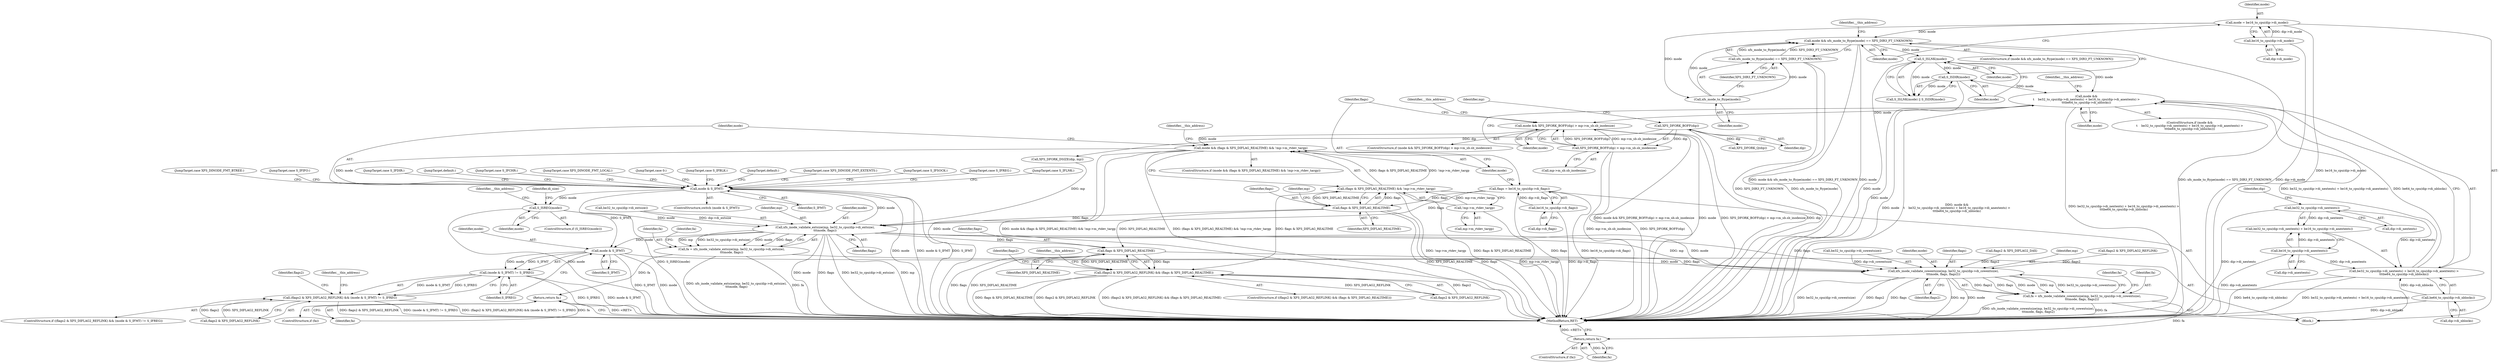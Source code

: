 digraph "1_linux_23fcb3340d033d9f081e21e6c12c2db7eaa541d3@del" {
"1000304" [label="(Call,S_ISREG(mode))"];
"1000277" [label="(Call,mode & S_IFMT)"];
"1000264" [label="(Call,mode && (flags & XFS_DIFLAG_REALTIME) && !mp->m_rtdev_targp)"];
"1000245" [label="(Call,mode && XFS_DFORK_BOFF(dip) > mp->m_sb.sb_inodesize)"];
"1000226" [label="(Call,mode &&\n\t    be32_to_cpu(dip->di_nextents) + be16_to_cpu(dip->di_anextents) >\n\t\t\tbe64_to_cpu(dip->di_nblocks))"];
"1000218" [label="(Call,S_ISDIR(mode))"];
"1000216" [label="(Call,S_ISLNK(mode))"];
"1000205" [label="(Call,mode && xfs_mode_to_ftype(mode) == XFS_DIR3_FT_UNKNOWN)"];
"1000208" [label="(Call,xfs_mode_to_ftype(mode))"];
"1000198" [label="(Call,mode = be16_to_cpu(dip->di_mode))"];
"1000200" [label="(Call,be16_to_cpu(dip->di_mode))"];
"1000207" [label="(Call,xfs_mode_to_ftype(mode) == XFS_DIR3_FT_UNKNOWN)"];
"1000228" [label="(Call,be32_to_cpu(dip->di_nextents) + be16_to_cpu(dip->di_anextents) >\n\t\t\tbe64_to_cpu(dip->di_nblocks))"];
"1000230" [label="(Call,be32_to_cpu(dip->di_nextents))"];
"1000234" [label="(Call,be16_to_cpu(dip->di_anextents))"];
"1000238" [label="(Call,be64_to_cpu(dip->di_nblocks))"];
"1000247" [label="(Call,XFS_DFORK_BOFF(dip) > mp->m_sb.sb_inodesize)"];
"1000248" [label="(Call,XFS_DFORK_BOFF(dip))"];
"1000266" [label="(Call,(flags & XFS_DIFLAG_REALTIME) && !mp->m_rtdev_targp)"];
"1000267" [label="(Call,flags & XFS_DIFLAG_REALTIME)"];
"1000257" [label="(Call,flags = be16_to_cpu(dip->di_flags))"];
"1000259" [label="(Call,be16_to_cpu(dip->di_flags))"];
"1000270" [label="(Call,!mp->m_rtdev_targp)"];
"1000377" [label="(Call,xfs_inode_validate_extsize(mp, be32_to_cpu(dip->di_extsize),\n\t\t\tmode, flags))"];
"1000375" [label="(Call,fa = xfs_inode_validate_extsize(mp, be32_to_cpu(dip->di_extsize),\n\t\t\tmode, flags))"];
"1000387" [label="(Return,return fa;)"];
"1000424" [label="(Call,mode & S_IFMT)"];
"1000423" [label="(Call,(mode & S_IFMT) != S_IFREG)"];
"1000419" [label="(Call,(flags2 & XFS_DIFLAG2_REFLINK) && (mode & S_IFMT) != S_IFREG)"];
"1000452" [label="(Call,xfs_inode_validate_cowextsize(mp, be32_to_cpu(dip->di_cowextsize),\n\t\t\tmode, flags, flags2))"];
"1000450" [label="(Call,fa = xfs_inode_validate_cowextsize(mp, be32_to_cpu(dip->di_cowextsize),\n\t\t\tmode, flags, flags2))"];
"1000463" [label="(Return,return fa;)"];
"1000435" [label="(Call,flags & XFS_DIFLAG_REALTIME)"];
"1000431" [label="(Call,(flags2 & XFS_DIFLAG2_REFLINK) && (flags & XFS_DIFLAG_REALTIME))"];
"1000454" [label="(Call,be32_to_cpu(dip->di_cowextsize))"];
"1000424" [label="(Call,mode & S_IFMT)"];
"1000215" [label="(Call,S_ISLNK(mode) || S_ISDIR(mode))"];
"1000275" [label="(Identifier,__this_address)"];
"1000201" [label="(Call,dip->di_mode)"];
"1000377" [label="(Call,xfs_inode_validate_extsize(mp, be32_to_cpu(dip->di_extsize),\n\t\t\tmode, flags))"];
"1000272" [label="(Identifier,mp)"];
"1000276" [label="(ControlStructure,switch (mode & S_IFMT))"];
"1000433" [label="(Identifier,flags2)"];
"1000307" [label="(Identifier,__this_address)"];
"1000419" [label="(Call,(flags2 & XFS_DIFLAG2_REFLINK) && (mode & S_IFMT) != S_IFREG)"];
"1000443" [label="(Identifier,flags2)"];
"1000435" [label="(Call,flags & XFS_DIFLAG_REALTIME)"];
"1000284" [label="(JumpTarget,case S_IFSOCK:)"];
"1000205" [label="(Call,mode && xfs_mode_to_ftype(mode) == XFS_DIR3_FT_UNKNOWN)"];
"1000294" [label="(JumpTarget,case S_IFREG:)"];
"1000231" [label="(Call,dip->di_nextents)"];
"1000467" [label="(MethodReturn,RET)"];
"1000418" [label="(ControlStructure,if ((flags2 & XFS_DIFLAG2_REFLINK) && (mode & S_IFMT) != S_IFREG))"];
"1000335" [label="(Call,XFS_DFORK_Q(dip))"];
"1000458" [label="(Identifier,mode)"];
"1000260" [label="(Call,dip->di_flags)"];
"1000264" [label="(Call,mode && (flags & XFS_DIFLAG_REALTIME) && !mp->m_rtdev_targp)"];
"1000295" [label="(JumpTarget,case S_IFLNK:)"];
"1000460" [label="(Identifier,flags2)"];
"1000244" [label="(ControlStructure,if (mode && XFS_DFORK_BOFF(dip) > mp->m_sb.sb_inodesize))"];
"1000267" [label="(Call,flags & XFS_DIFLAG_REALTIME)"];
"1000379" [label="(Call,be32_to_cpu(dip->di_extsize))"];
"1000279" [label="(Identifier,S_IFMT)"];
"1000429" [label="(Identifier,__this_address)"];
"1000208" [label="(Call,xfs_mode_to_ftype(mode))"];
"1000311" [label="(Call,XFS_DFORK_DSIZE(dip, mp))"];
"1000229" [label="(Call,be32_to_cpu(dip->di_nextents) + be16_to_cpu(dip->di_anextents))"];
"1000248" [label="(Call,XFS_DFORK_BOFF(dip))"];
"1000225" [label="(ControlStructure,if (mode &&\n\t    be32_to_cpu(dip->di_nextents) + be16_to_cpu(dip->di_anextents) >\n\t\t\tbe64_to_cpu(dip->di_nblocks)))"];
"1000425" [label="(Identifier,mode)"];
"1000266" [label="(Call,(flags & XFS_DIFLAG_REALTIME) && !mp->m_rtdev_targp)"];
"1000452" [label="(Call,xfs_inode_validate_cowextsize(mp, be32_to_cpu(dip->di_cowextsize),\n\t\t\tmode, flags, flags2))"];
"1000250" [label="(Call,mp->m_sb.sb_inodesize)"];
"1000218" [label="(Call,S_ISDIR(mode))"];
"1000426" [label="(Identifier,S_IFMT)"];
"1000304" [label="(Call,S_ISREG(mode))"];
"1000459" [label="(Identifier,flags)"];
"1000445" [label="(Call,flags2 & XFS_DIFLAG2_DAX)"];
"1000226" [label="(Call,mode &&\n\t    be32_to_cpu(dip->di_nextents) + be16_to_cpu(dip->di_anextents) >\n\t\t\tbe64_to_cpu(dip->di_nblocks))"];
"1000236" [label="(Identifier,dip)"];
"1000198" [label="(Call,mode = be16_to_cpu(dip->di_mode))"];
"1000453" [label="(Identifier,mp)"];
"1000462" [label="(Identifier,fa)"];
"1000269" [label="(Identifier,XFS_DIFLAG_REALTIME)"];
"1000271" [label="(Call,mp->m_rtdev_targp)"];
"1000305" [label="(Identifier,mode)"];
"1000256" [label="(Identifier,__this_address)"];
"1000247" [label="(Call,XFS_DFORK_BOFF(dip) > mp->m_sb.sb_inodesize)"];
"1000206" [label="(Identifier,mode)"];
"1000323" [label="(JumpTarget,case XFS_DINODE_FMT_BTREE:)"];
"1000281" [label="(JumpTarget,case S_IFIFO:)"];
"1000439" [label="(Identifier,__this_address)"];
"1000461" [label="(ControlStructure,if (fa))"];
"1000278" [label="(Identifier,mode)"];
"1000234" [label="(Call,be16_to_cpu(dip->di_anextents))"];
"1000238" [label="(Call,be64_to_cpu(dip->di_nblocks))"];
"1000207" [label="(Call,xfs_mode_to_ftype(mode) == XFS_DIR3_FT_UNKNOWN)"];
"1000259" [label="(Call,be16_to_cpu(dip->di_flags))"];
"1000204" [label="(ControlStructure,if (mode && xfs_mode_to_ftype(mode) == XFS_DIR3_FT_UNKNOWN))"];
"1000296" [label="(JumpTarget,case S_IFDIR:)"];
"1000427" [label="(Identifier,S_IFREG)"];
"1000423" [label="(Call,(mode & S_IFMT) != S_IFREG)"];
"1000450" [label="(Call,fa = xfs_inode_validate_cowextsize(mp, be32_to_cpu(dip->di_cowextsize),\n\t\t\tmode, flags, flags2))"];
"1000277" [label="(Call,mode & S_IFMT)"];
"1000270" [label="(Call,!mp->m_rtdev_targp)"];
"1000464" [label="(Identifier,fa)"];
"1000219" [label="(Identifier,mode)"];
"1000268" [label="(Identifier,flags)"];
"1000387" [label="(Return,return fa;)"];
"1000331" [label="(JumpTarget,default:)"];
"1000245" [label="(Call,mode && XFS_DFORK_BOFF(dip) > mp->m_sb.sb_inodesize)"];
"1000209" [label="(Identifier,mode)"];
"1000258" [label="(Identifier,flags)"];
"1000303" [label="(ControlStructure,if (S_ISREG(mode)))"];
"1000246" [label="(Identifier,mode)"];
"1000217" [label="(Identifier,mode)"];
"1000212" [label="(Identifier,__this_address)"];
"1000243" [label="(Identifier,__this_address)"];
"1000310" [label="(Identifier,di_size)"];
"1000430" [label="(ControlStructure,if ((flags2 & XFS_DIFLAG2_REFLINK) && (flags & XFS_DIFLAG_REALTIME)))"];
"1000282" [label="(JumpTarget,case S_IFCHR:)"];
"1000265" [label="(Identifier,mode)"];
"1000442" [label="(Call,flags2 & XFS_DIFLAG2_REFLINK)"];
"1000437" [label="(Identifier,XFS_DIFLAG_REALTIME)"];
"1000302" [label="(JumpTarget,case XFS_DINODE_FMT_LOCAL:)"];
"1000432" [label="(Call,flags2 & XFS_DIFLAG2_REFLINK)"];
"1000235" [label="(Call,dip->di_anextents)"];
"1000378" [label="(Identifier,mp)"];
"1000329" [label="(JumpTarget,case 0:)"];
"1000121" [label="(Block,)"];
"1000375" [label="(Call,fa = xfs_inode_validate_extsize(mp, be32_to_cpu(dip->di_extsize),\n\t\t\tmode, flags))"];
"1000385" [label="(ControlStructure,if (fa))"];
"1000252" [label="(Identifier,mp)"];
"1000227" [label="(Identifier,mode)"];
"1000283" [label="(JumpTarget,case S_IFBLK:)"];
"1000230" [label="(Call,be32_to_cpu(dip->di_nextents))"];
"1000376" [label="(Identifier,fa)"];
"1000436" [label="(Identifier,flags)"];
"1000325" [label="(JumpTarget,default:)"];
"1000263" [label="(ControlStructure,if (mode && (flags & XFS_DIFLAG_REALTIME) && !mp->m_rtdev_targp))"];
"1000199" [label="(Identifier,mode)"];
"1000384" [label="(Identifier,flags)"];
"1000322" [label="(JumpTarget,case XFS_DINODE_FMT_EXTENTS:)"];
"1000383" [label="(Identifier,mode)"];
"1000200" [label="(Call,be16_to_cpu(dip->di_mode))"];
"1000239" [label="(Call,dip->di_nblocks)"];
"1000463" [label="(Return,return fa;)"];
"1000386" [label="(Identifier,fa)"];
"1000420" [label="(Call,flags2 & XFS_DIFLAG2_REFLINK)"];
"1000431" [label="(Call,(flags2 & XFS_DIFLAG2_REFLINK) && (flags & XFS_DIFLAG_REALTIME))"];
"1000210" [label="(Identifier,XFS_DIR3_FT_UNKNOWN)"];
"1000228" [label="(Call,be32_to_cpu(dip->di_nextents) + be16_to_cpu(dip->di_anextents) >\n\t\t\tbe64_to_cpu(dip->di_nblocks))"];
"1000388" [label="(Identifier,fa)"];
"1000451" [label="(Identifier,fa)"];
"1000257" [label="(Call,flags = be16_to_cpu(dip->di_flags))"];
"1000216" [label="(Call,S_ISLNK(mode))"];
"1000249" [label="(Identifier,dip)"];
"1000304" -> "1000303"  [label="AST: "];
"1000304" -> "1000305"  [label="CFG: "];
"1000305" -> "1000304"  [label="AST: "];
"1000307" -> "1000304"  [label="CFG: "];
"1000310" -> "1000304"  [label="CFG: "];
"1000304" -> "1000467"  [label="DDG: S_ISREG(mode)"];
"1000304" -> "1000467"  [label="DDG: mode"];
"1000277" -> "1000304"  [label="DDG: mode"];
"1000304" -> "1000377"  [label="DDG: mode"];
"1000277" -> "1000276"  [label="AST: "];
"1000277" -> "1000279"  [label="CFG: "];
"1000278" -> "1000277"  [label="AST: "];
"1000279" -> "1000277"  [label="AST: "];
"1000281" -> "1000277"  [label="CFG: "];
"1000282" -> "1000277"  [label="CFG: "];
"1000283" -> "1000277"  [label="CFG: "];
"1000284" -> "1000277"  [label="CFG: "];
"1000294" -> "1000277"  [label="CFG: "];
"1000295" -> "1000277"  [label="CFG: "];
"1000296" -> "1000277"  [label="CFG: "];
"1000302" -> "1000277"  [label="CFG: "];
"1000322" -> "1000277"  [label="CFG: "];
"1000323" -> "1000277"  [label="CFG: "];
"1000325" -> "1000277"  [label="CFG: "];
"1000329" -> "1000277"  [label="CFG: "];
"1000331" -> "1000277"  [label="CFG: "];
"1000277" -> "1000467"  [label="DDG: mode"];
"1000277" -> "1000467"  [label="DDG: mode & S_IFMT"];
"1000277" -> "1000467"  [label="DDG: S_IFMT"];
"1000264" -> "1000277"  [label="DDG: mode"];
"1000277" -> "1000377"  [label="DDG: mode"];
"1000277" -> "1000424"  [label="DDG: S_IFMT"];
"1000264" -> "1000263"  [label="AST: "];
"1000264" -> "1000265"  [label="CFG: "];
"1000264" -> "1000266"  [label="CFG: "];
"1000265" -> "1000264"  [label="AST: "];
"1000266" -> "1000264"  [label="AST: "];
"1000275" -> "1000264"  [label="CFG: "];
"1000278" -> "1000264"  [label="CFG: "];
"1000264" -> "1000467"  [label="DDG: mode"];
"1000264" -> "1000467"  [label="DDG: mode && (flags & XFS_DIFLAG_REALTIME) && !mp->m_rtdev_targp"];
"1000264" -> "1000467"  [label="DDG: (flags & XFS_DIFLAG_REALTIME) && !mp->m_rtdev_targp"];
"1000245" -> "1000264"  [label="DDG: mode"];
"1000266" -> "1000264"  [label="DDG: flags & XFS_DIFLAG_REALTIME"];
"1000266" -> "1000264"  [label="DDG: !mp->m_rtdev_targp"];
"1000245" -> "1000244"  [label="AST: "];
"1000245" -> "1000246"  [label="CFG: "];
"1000245" -> "1000247"  [label="CFG: "];
"1000246" -> "1000245"  [label="AST: "];
"1000247" -> "1000245"  [label="AST: "];
"1000256" -> "1000245"  [label="CFG: "];
"1000258" -> "1000245"  [label="CFG: "];
"1000245" -> "1000467"  [label="DDG: mode && XFS_DFORK_BOFF(dip) > mp->m_sb.sb_inodesize"];
"1000245" -> "1000467"  [label="DDG: mode"];
"1000245" -> "1000467"  [label="DDG: XFS_DFORK_BOFF(dip) > mp->m_sb.sb_inodesize"];
"1000226" -> "1000245"  [label="DDG: mode"];
"1000247" -> "1000245"  [label="DDG: XFS_DFORK_BOFF(dip)"];
"1000247" -> "1000245"  [label="DDG: mp->m_sb.sb_inodesize"];
"1000226" -> "1000225"  [label="AST: "];
"1000226" -> "1000227"  [label="CFG: "];
"1000226" -> "1000228"  [label="CFG: "];
"1000227" -> "1000226"  [label="AST: "];
"1000228" -> "1000226"  [label="AST: "];
"1000243" -> "1000226"  [label="CFG: "];
"1000246" -> "1000226"  [label="CFG: "];
"1000226" -> "1000467"  [label="DDG: mode"];
"1000226" -> "1000467"  [label="DDG: mode &&\n\t    be32_to_cpu(dip->di_nextents) + be16_to_cpu(dip->di_anextents) >\n\t\t\tbe64_to_cpu(dip->di_nblocks)"];
"1000226" -> "1000467"  [label="DDG: be32_to_cpu(dip->di_nextents) + be16_to_cpu(dip->di_anextents) >\n\t\t\tbe64_to_cpu(dip->di_nblocks)"];
"1000218" -> "1000226"  [label="DDG: mode"];
"1000216" -> "1000226"  [label="DDG: mode"];
"1000228" -> "1000226"  [label="DDG: be32_to_cpu(dip->di_nextents) + be16_to_cpu(dip->di_anextents)"];
"1000228" -> "1000226"  [label="DDG: be64_to_cpu(dip->di_nblocks)"];
"1000218" -> "1000215"  [label="AST: "];
"1000218" -> "1000219"  [label="CFG: "];
"1000219" -> "1000218"  [label="AST: "];
"1000215" -> "1000218"  [label="CFG: "];
"1000218" -> "1000467"  [label="DDG: mode"];
"1000218" -> "1000215"  [label="DDG: mode"];
"1000216" -> "1000218"  [label="DDG: mode"];
"1000216" -> "1000215"  [label="AST: "];
"1000216" -> "1000217"  [label="CFG: "];
"1000217" -> "1000216"  [label="AST: "];
"1000219" -> "1000216"  [label="CFG: "];
"1000215" -> "1000216"  [label="CFG: "];
"1000216" -> "1000467"  [label="DDG: mode"];
"1000216" -> "1000215"  [label="DDG: mode"];
"1000205" -> "1000216"  [label="DDG: mode"];
"1000205" -> "1000204"  [label="AST: "];
"1000205" -> "1000206"  [label="CFG: "];
"1000205" -> "1000207"  [label="CFG: "];
"1000206" -> "1000205"  [label="AST: "];
"1000207" -> "1000205"  [label="AST: "];
"1000212" -> "1000205"  [label="CFG: "];
"1000217" -> "1000205"  [label="CFG: "];
"1000205" -> "1000467"  [label="DDG: mode"];
"1000205" -> "1000467"  [label="DDG: xfs_mode_to_ftype(mode) == XFS_DIR3_FT_UNKNOWN"];
"1000205" -> "1000467"  [label="DDG: mode && xfs_mode_to_ftype(mode) == XFS_DIR3_FT_UNKNOWN"];
"1000208" -> "1000205"  [label="DDG: mode"];
"1000198" -> "1000205"  [label="DDG: mode"];
"1000207" -> "1000205"  [label="DDG: xfs_mode_to_ftype(mode)"];
"1000207" -> "1000205"  [label="DDG: XFS_DIR3_FT_UNKNOWN"];
"1000208" -> "1000207"  [label="AST: "];
"1000208" -> "1000209"  [label="CFG: "];
"1000209" -> "1000208"  [label="AST: "];
"1000210" -> "1000208"  [label="CFG: "];
"1000208" -> "1000207"  [label="DDG: mode"];
"1000198" -> "1000208"  [label="DDG: mode"];
"1000198" -> "1000121"  [label="AST: "];
"1000198" -> "1000200"  [label="CFG: "];
"1000199" -> "1000198"  [label="AST: "];
"1000200" -> "1000198"  [label="AST: "];
"1000206" -> "1000198"  [label="CFG: "];
"1000198" -> "1000467"  [label="DDG: be16_to_cpu(dip->di_mode)"];
"1000200" -> "1000198"  [label="DDG: dip->di_mode"];
"1000200" -> "1000201"  [label="CFG: "];
"1000201" -> "1000200"  [label="AST: "];
"1000200" -> "1000467"  [label="DDG: dip->di_mode"];
"1000207" -> "1000210"  [label="CFG: "];
"1000210" -> "1000207"  [label="AST: "];
"1000207" -> "1000467"  [label="DDG: XFS_DIR3_FT_UNKNOWN"];
"1000207" -> "1000467"  [label="DDG: xfs_mode_to_ftype(mode)"];
"1000228" -> "1000238"  [label="CFG: "];
"1000229" -> "1000228"  [label="AST: "];
"1000238" -> "1000228"  [label="AST: "];
"1000228" -> "1000467"  [label="DDG: be64_to_cpu(dip->di_nblocks)"];
"1000228" -> "1000467"  [label="DDG: be32_to_cpu(dip->di_nextents) + be16_to_cpu(dip->di_anextents)"];
"1000230" -> "1000228"  [label="DDG: dip->di_nextents"];
"1000234" -> "1000228"  [label="DDG: dip->di_anextents"];
"1000238" -> "1000228"  [label="DDG: dip->di_nblocks"];
"1000230" -> "1000229"  [label="AST: "];
"1000230" -> "1000231"  [label="CFG: "];
"1000231" -> "1000230"  [label="AST: "];
"1000236" -> "1000230"  [label="CFG: "];
"1000230" -> "1000467"  [label="DDG: dip->di_nextents"];
"1000230" -> "1000229"  [label="DDG: dip->di_nextents"];
"1000234" -> "1000229"  [label="AST: "];
"1000234" -> "1000235"  [label="CFG: "];
"1000235" -> "1000234"  [label="AST: "];
"1000229" -> "1000234"  [label="CFG: "];
"1000234" -> "1000467"  [label="DDG: dip->di_anextents"];
"1000234" -> "1000229"  [label="DDG: dip->di_anextents"];
"1000238" -> "1000239"  [label="CFG: "];
"1000239" -> "1000238"  [label="AST: "];
"1000238" -> "1000467"  [label="DDG: dip->di_nblocks"];
"1000247" -> "1000250"  [label="CFG: "];
"1000248" -> "1000247"  [label="AST: "];
"1000250" -> "1000247"  [label="AST: "];
"1000247" -> "1000467"  [label="DDG: XFS_DFORK_BOFF(dip)"];
"1000247" -> "1000467"  [label="DDG: mp->m_sb.sb_inodesize"];
"1000248" -> "1000247"  [label="DDG: dip"];
"1000248" -> "1000249"  [label="CFG: "];
"1000249" -> "1000248"  [label="AST: "];
"1000252" -> "1000248"  [label="CFG: "];
"1000248" -> "1000467"  [label="DDG: dip"];
"1000248" -> "1000311"  [label="DDG: dip"];
"1000248" -> "1000335"  [label="DDG: dip"];
"1000266" -> "1000267"  [label="CFG: "];
"1000266" -> "1000270"  [label="CFG: "];
"1000267" -> "1000266"  [label="AST: "];
"1000270" -> "1000266"  [label="AST: "];
"1000266" -> "1000467"  [label="DDG: flags & XFS_DIFLAG_REALTIME"];
"1000266" -> "1000467"  [label="DDG: !mp->m_rtdev_targp"];
"1000267" -> "1000266"  [label="DDG: flags"];
"1000267" -> "1000266"  [label="DDG: XFS_DIFLAG_REALTIME"];
"1000270" -> "1000266"  [label="DDG: mp->m_rtdev_targp"];
"1000266" -> "1000431"  [label="DDG: flags & XFS_DIFLAG_REALTIME"];
"1000267" -> "1000269"  [label="CFG: "];
"1000268" -> "1000267"  [label="AST: "];
"1000269" -> "1000267"  [label="AST: "];
"1000272" -> "1000267"  [label="CFG: "];
"1000267" -> "1000467"  [label="DDG: XFS_DIFLAG_REALTIME"];
"1000267" -> "1000467"  [label="DDG: flags"];
"1000257" -> "1000267"  [label="DDG: flags"];
"1000267" -> "1000377"  [label="DDG: flags"];
"1000267" -> "1000435"  [label="DDG: XFS_DIFLAG_REALTIME"];
"1000257" -> "1000121"  [label="AST: "];
"1000257" -> "1000259"  [label="CFG: "];
"1000258" -> "1000257"  [label="AST: "];
"1000259" -> "1000257"  [label="AST: "];
"1000265" -> "1000257"  [label="CFG: "];
"1000257" -> "1000467"  [label="DDG: be16_to_cpu(dip->di_flags)"];
"1000257" -> "1000467"  [label="DDG: flags"];
"1000259" -> "1000257"  [label="DDG: dip->di_flags"];
"1000257" -> "1000377"  [label="DDG: flags"];
"1000259" -> "1000260"  [label="CFG: "];
"1000260" -> "1000259"  [label="AST: "];
"1000259" -> "1000467"  [label="DDG: dip->di_flags"];
"1000270" -> "1000271"  [label="CFG: "];
"1000271" -> "1000270"  [label="AST: "];
"1000270" -> "1000467"  [label="DDG: mp->m_rtdev_targp"];
"1000377" -> "1000375"  [label="AST: "];
"1000377" -> "1000384"  [label="CFG: "];
"1000378" -> "1000377"  [label="AST: "];
"1000379" -> "1000377"  [label="AST: "];
"1000383" -> "1000377"  [label="AST: "];
"1000384" -> "1000377"  [label="AST: "];
"1000375" -> "1000377"  [label="CFG: "];
"1000377" -> "1000467"  [label="DDG: mode"];
"1000377" -> "1000467"  [label="DDG: flags"];
"1000377" -> "1000467"  [label="DDG: be32_to_cpu(dip->di_extsize)"];
"1000377" -> "1000467"  [label="DDG: mp"];
"1000377" -> "1000375"  [label="DDG: mp"];
"1000377" -> "1000375"  [label="DDG: be32_to_cpu(dip->di_extsize)"];
"1000377" -> "1000375"  [label="DDG: mode"];
"1000377" -> "1000375"  [label="DDG: flags"];
"1000311" -> "1000377"  [label="DDG: mp"];
"1000379" -> "1000377"  [label="DDG: dip->di_extsize"];
"1000377" -> "1000424"  [label="DDG: mode"];
"1000377" -> "1000435"  [label="DDG: flags"];
"1000377" -> "1000452"  [label="DDG: mp"];
"1000377" -> "1000452"  [label="DDG: mode"];
"1000377" -> "1000452"  [label="DDG: flags"];
"1000375" -> "1000121"  [label="AST: "];
"1000376" -> "1000375"  [label="AST: "];
"1000386" -> "1000375"  [label="CFG: "];
"1000375" -> "1000467"  [label="DDG: fa"];
"1000375" -> "1000467"  [label="DDG: xfs_inode_validate_extsize(mp, be32_to_cpu(dip->di_extsize),\n\t\t\tmode, flags)"];
"1000375" -> "1000387"  [label="DDG: fa"];
"1000387" -> "1000385"  [label="AST: "];
"1000387" -> "1000388"  [label="CFG: "];
"1000388" -> "1000387"  [label="AST: "];
"1000467" -> "1000387"  [label="CFG: "];
"1000387" -> "1000467"  [label="DDG: <RET>"];
"1000388" -> "1000387"  [label="DDG: fa"];
"1000424" -> "1000423"  [label="AST: "];
"1000424" -> "1000426"  [label="CFG: "];
"1000425" -> "1000424"  [label="AST: "];
"1000426" -> "1000424"  [label="AST: "];
"1000427" -> "1000424"  [label="CFG: "];
"1000424" -> "1000467"  [label="DDG: S_IFMT"];
"1000424" -> "1000467"  [label="DDG: mode"];
"1000424" -> "1000423"  [label="DDG: mode"];
"1000424" -> "1000423"  [label="DDG: S_IFMT"];
"1000424" -> "1000452"  [label="DDG: mode"];
"1000423" -> "1000419"  [label="AST: "];
"1000423" -> "1000427"  [label="CFG: "];
"1000427" -> "1000423"  [label="AST: "];
"1000419" -> "1000423"  [label="CFG: "];
"1000423" -> "1000467"  [label="DDG: S_IFREG"];
"1000423" -> "1000467"  [label="DDG: mode & S_IFMT"];
"1000423" -> "1000419"  [label="DDG: mode & S_IFMT"];
"1000423" -> "1000419"  [label="DDG: S_IFREG"];
"1000419" -> "1000418"  [label="AST: "];
"1000419" -> "1000420"  [label="CFG: "];
"1000420" -> "1000419"  [label="AST: "];
"1000429" -> "1000419"  [label="CFG: "];
"1000433" -> "1000419"  [label="CFG: "];
"1000419" -> "1000467"  [label="DDG: flags2 & XFS_DIFLAG2_REFLINK"];
"1000419" -> "1000467"  [label="DDG: (mode & S_IFMT) != S_IFREG"];
"1000419" -> "1000467"  [label="DDG: (flags2 & XFS_DIFLAG2_REFLINK) && (mode & S_IFMT) != S_IFREG"];
"1000420" -> "1000419"  [label="DDG: flags2"];
"1000420" -> "1000419"  [label="DDG: XFS_DIFLAG2_REFLINK"];
"1000452" -> "1000450"  [label="AST: "];
"1000452" -> "1000460"  [label="CFG: "];
"1000453" -> "1000452"  [label="AST: "];
"1000454" -> "1000452"  [label="AST: "];
"1000458" -> "1000452"  [label="AST: "];
"1000459" -> "1000452"  [label="AST: "];
"1000460" -> "1000452"  [label="AST: "];
"1000450" -> "1000452"  [label="CFG: "];
"1000452" -> "1000467"  [label="DDG: flags2"];
"1000452" -> "1000467"  [label="DDG: flags"];
"1000452" -> "1000467"  [label="DDG: mp"];
"1000452" -> "1000467"  [label="DDG: mode"];
"1000452" -> "1000467"  [label="DDG: be32_to_cpu(dip->di_cowextsize)"];
"1000452" -> "1000450"  [label="DDG: flags2"];
"1000452" -> "1000450"  [label="DDG: flags"];
"1000452" -> "1000450"  [label="DDG: mode"];
"1000452" -> "1000450"  [label="DDG: mp"];
"1000452" -> "1000450"  [label="DDG: be32_to_cpu(dip->di_cowextsize)"];
"1000454" -> "1000452"  [label="DDG: dip->di_cowextsize"];
"1000435" -> "1000452"  [label="DDG: flags"];
"1000442" -> "1000452"  [label="DDG: flags2"];
"1000445" -> "1000452"  [label="DDG: flags2"];
"1000450" -> "1000121"  [label="AST: "];
"1000451" -> "1000450"  [label="AST: "];
"1000462" -> "1000450"  [label="CFG: "];
"1000450" -> "1000467"  [label="DDG: xfs_inode_validate_cowextsize(mp, be32_to_cpu(dip->di_cowextsize),\n\t\t\tmode, flags, flags2)"];
"1000450" -> "1000467"  [label="DDG: fa"];
"1000450" -> "1000463"  [label="DDG: fa"];
"1000463" -> "1000461"  [label="AST: "];
"1000463" -> "1000464"  [label="CFG: "];
"1000464" -> "1000463"  [label="AST: "];
"1000467" -> "1000463"  [label="CFG: "];
"1000463" -> "1000467"  [label="DDG: <RET>"];
"1000464" -> "1000463"  [label="DDG: fa"];
"1000435" -> "1000431"  [label="AST: "];
"1000435" -> "1000437"  [label="CFG: "];
"1000436" -> "1000435"  [label="AST: "];
"1000437" -> "1000435"  [label="AST: "];
"1000431" -> "1000435"  [label="CFG: "];
"1000435" -> "1000467"  [label="DDG: flags"];
"1000435" -> "1000467"  [label="DDG: XFS_DIFLAG_REALTIME"];
"1000435" -> "1000431"  [label="DDG: flags"];
"1000435" -> "1000431"  [label="DDG: XFS_DIFLAG_REALTIME"];
"1000431" -> "1000430"  [label="AST: "];
"1000431" -> "1000432"  [label="CFG: "];
"1000432" -> "1000431"  [label="AST: "];
"1000439" -> "1000431"  [label="CFG: "];
"1000443" -> "1000431"  [label="CFG: "];
"1000431" -> "1000467"  [label="DDG: flags2 & XFS_DIFLAG2_REFLINK"];
"1000431" -> "1000467"  [label="DDG: (flags2 & XFS_DIFLAG2_REFLINK) && (flags & XFS_DIFLAG_REALTIME)"];
"1000431" -> "1000467"  [label="DDG: flags & XFS_DIFLAG_REALTIME"];
"1000432" -> "1000431"  [label="DDG: flags2"];
"1000432" -> "1000431"  [label="DDG: XFS_DIFLAG2_REFLINK"];
}
